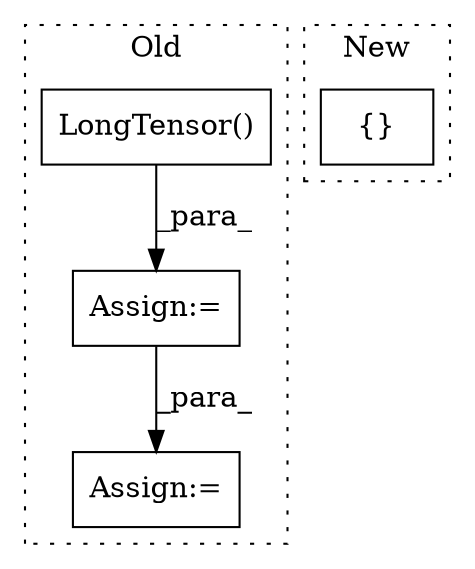 digraph G {
subgraph cluster0 {
1 [label="LongTensor()" a="75" s="38307,38331" l="17,1" shape="box"];
3 [label="Assign:=" a="68" s="38304" l="3" shape="box"];
4 [label="Assign:=" a="68" s="38350" l="3" shape="box"];
label = "Old";
style="dotted";
}
subgraph cluster1 {
2 [label="{}" a="59" s="39772,39799" l="1,0" shape="box"];
label = "New";
style="dotted";
}
1 -> 3 [label="_para_"];
3 -> 4 [label="_para_"];
}